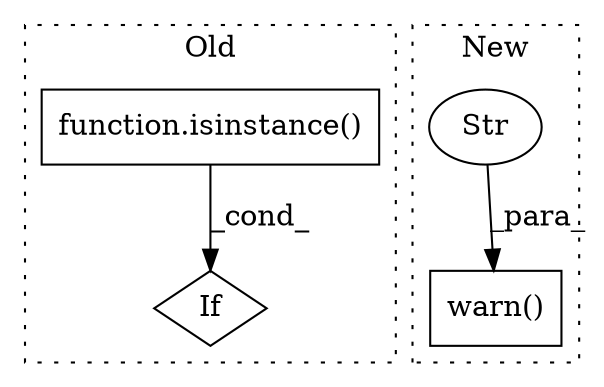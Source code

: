 digraph G {
subgraph cluster0 {
1 [label="function.isinstance()" a="75" s="5377,5409" l="11,1" shape="box"];
4 [label="If" a="96" s="5374" l="3" shape="diamond"];
label = "Old";
style="dotted";
}
subgraph cluster1 {
2 [label="warn()" a="75" s="6887,7033" l="14,1" shape="box"];
3 [label="Str" a="66" s="6901" l="132" shape="ellipse"];
label = "New";
style="dotted";
}
1 -> 4 [label="_cond_"];
3 -> 2 [label="_para_"];
}
